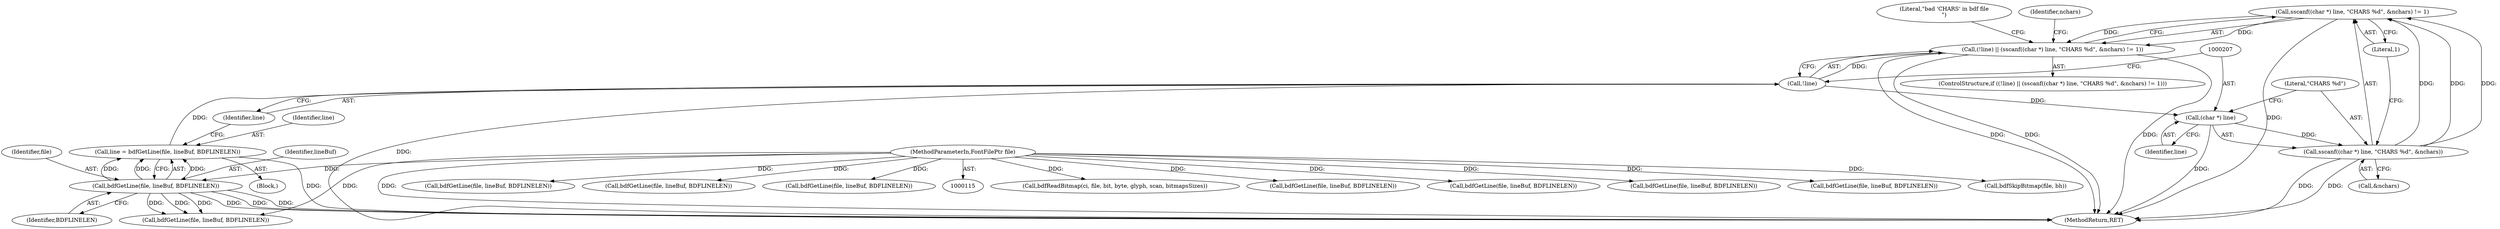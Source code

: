 digraph "0_libxfont_4d024ac10f964f6bd372ae0dd14f02772a6e5f63@API" {
"1000204" [label="(Call,sscanf((char *) line, \"CHARS %d\", &nchars) != 1)"];
"1000205" [label="(Call,sscanf((char *) line, \"CHARS %d\", &nchars))"];
"1000206" [label="(Call,(char *) line)"];
"1000202" [label="(Call,!line)"];
"1000194" [label="(Call,line = bdfGetLine(file, lineBuf, BDFLINELEN))"];
"1000196" [label="(Call,bdfGetLine(file, lineBuf, BDFLINELEN))"];
"1000116" [label="(MethodParameterIn,FontFilePtr file)"];
"1000201" [label="(Call,(!line) || (sscanf((char *) line, \"CHARS %d\", &nchars) != 1))"];
"1000922" [label="(Call,bdfReadBitmap(ci, file, bit, byte, glyph, scan, bitmapsSizes))"];
"1000940" [label="(Call,bdfGetLine(file, lineBuf, BDFLINELEN))"];
"1000195" [label="(Identifier,line)"];
"1000202" [label="(Call,!line)"];
"1000198" [label="(Identifier,lineBuf)"];
"1000709" [label="(Call,bdfGetLine(file, lineBuf, BDFLINELEN))"];
"1000200" [label="(ControlStructure,if ((!line) || (sscanf((char *) line, \"CHARS %d\", &nchars) != 1)))"];
"1000197" [label="(Identifier,file)"];
"1000634" [label="(Call,bdfGetLine(file, lineBuf, BDFLINELEN))"];
"1001224" [label="(MethodReturn,RET)"];
"1000116" [label="(MethodParameterIn,FontFilePtr file)"];
"1000753" [label="(Call,bdfGetLine(file, lineBuf, BDFLINELEN))"];
"1000209" [label="(Literal,\"CHARS %d\")"];
"1000201" [label="(Call,(!line) || (sscanf((char *) line, \"CHARS %d\", &nchars) != 1))"];
"1000204" [label="(Call,sscanf((char *) line, \"CHARS %d\", &nchars) != 1)"];
"1000212" [label="(Literal,1)"];
"1000208" [label="(Identifier,line)"];
"1000123" [label="(Block,)"];
"1000196" [label="(Call,bdfGetLine(file, lineBuf, BDFLINELEN))"];
"1000206" [label="(Call,(char *) line)"];
"1000935" [label="(Call,bdfSkipBitmap(file, bh))"];
"1000194" [label="(Call,line = bdfGetLine(file, lineBuf, BDFLINELEN))"];
"1000799" [label="(Call,bdfGetLine(file, lineBuf, BDFLINELEN))"];
"1000215" [label="(Literal,\"bad 'CHARS' in bdf file\n\")"];
"1000220" [label="(Identifier,nchars)"];
"1000203" [label="(Identifier,line)"];
"1000676" [label="(Call,bdfGetLine(file, lineBuf, BDFLINELEN))"];
"1000210" [label="(Call,&nchars)"];
"1000321" [label="(Call,bdfGetLine(file, lineBuf, BDFLINELEN))"];
"1000408" [label="(Call,bdfGetLine(file, lineBuf, BDFLINELEN))"];
"1000199" [label="(Identifier,BDFLINELEN)"];
"1000205" [label="(Call,sscanf((char *) line, \"CHARS %d\", &nchars))"];
"1000204" -> "1000201"  [label="AST: "];
"1000204" -> "1000212"  [label="CFG: "];
"1000205" -> "1000204"  [label="AST: "];
"1000212" -> "1000204"  [label="AST: "];
"1000201" -> "1000204"  [label="CFG: "];
"1000204" -> "1001224"  [label="DDG: "];
"1000204" -> "1000201"  [label="DDG: "];
"1000204" -> "1000201"  [label="DDG: "];
"1000205" -> "1000204"  [label="DDG: "];
"1000205" -> "1000204"  [label="DDG: "];
"1000205" -> "1000204"  [label="DDG: "];
"1000205" -> "1000210"  [label="CFG: "];
"1000206" -> "1000205"  [label="AST: "];
"1000209" -> "1000205"  [label="AST: "];
"1000210" -> "1000205"  [label="AST: "];
"1000212" -> "1000205"  [label="CFG: "];
"1000205" -> "1001224"  [label="DDG: "];
"1000205" -> "1001224"  [label="DDG: "];
"1000206" -> "1000205"  [label="DDG: "];
"1000206" -> "1000208"  [label="CFG: "];
"1000207" -> "1000206"  [label="AST: "];
"1000208" -> "1000206"  [label="AST: "];
"1000209" -> "1000206"  [label="CFG: "];
"1000206" -> "1001224"  [label="DDG: "];
"1000202" -> "1000206"  [label="DDG: "];
"1000202" -> "1000201"  [label="AST: "];
"1000202" -> "1000203"  [label="CFG: "];
"1000203" -> "1000202"  [label="AST: "];
"1000207" -> "1000202"  [label="CFG: "];
"1000201" -> "1000202"  [label="CFG: "];
"1000202" -> "1001224"  [label="DDG: "];
"1000202" -> "1000201"  [label="DDG: "];
"1000194" -> "1000202"  [label="DDG: "];
"1000194" -> "1000123"  [label="AST: "];
"1000194" -> "1000196"  [label="CFG: "];
"1000195" -> "1000194"  [label="AST: "];
"1000196" -> "1000194"  [label="AST: "];
"1000203" -> "1000194"  [label="CFG: "];
"1000194" -> "1001224"  [label="DDG: "];
"1000196" -> "1000194"  [label="DDG: "];
"1000196" -> "1000194"  [label="DDG: "];
"1000196" -> "1000194"  [label="DDG: "];
"1000196" -> "1000199"  [label="CFG: "];
"1000197" -> "1000196"  [label="AST: "];
"1000198" -> "1000196"  [label="AST: "];
"1000199" -> "1000196"  [label="AST: "];
"1000196" -> "1001224"  [label="DDG: "];
"1000196" -> "1001224"  [label="DDG: "];
"1000196" -> "1001224"  [label="DDG: "];
"1000116" -> "1000196"  [label="DDG: "];
"1000196" -> "1000321"  [label="DDG: "];
"1000196" -> "1000321"  [label="DDG: "];
"1000196" -> "1000321"  [label="DDG: "];
"1000116" -> "1000115"  [label="AST: "];
"1000116" -> "1001224"  [label="DDG: "];
"1000116" -> "1000321"  [label="DDG: "];
"1000116" -> "1000408"  [label="DDG: "];
"1000116" -> "1000634"  [label="DDG: "];
"1000116" -> "1000676"  [label="DDG: "];
"1000116" -> "1000709"  [label="DDG: "];
"1000116" -> "1000753"  [label="DDG: "];
"1000116" -> "1000799"  [label="DDG: "];
"1000116" -> "1000922"  [label="DDG: "];
"1000116" -> "1000935"  [label="DDG: "];
"1000116" -> "1000940"  [label="DDG: "];
"1000201" -> "1000200"  [label="AST: "];
"1000215" -> "1000201"  [label="CFG: "];
"1000220" -> "1000201"  [label="CFG: "];
"1000201" -> "1001224"  [label="DDG: "];
"1000201" -> "1001224"  [label="DDG: "];
"1000201" -> "1001224"  [label="DDG: "];
}
